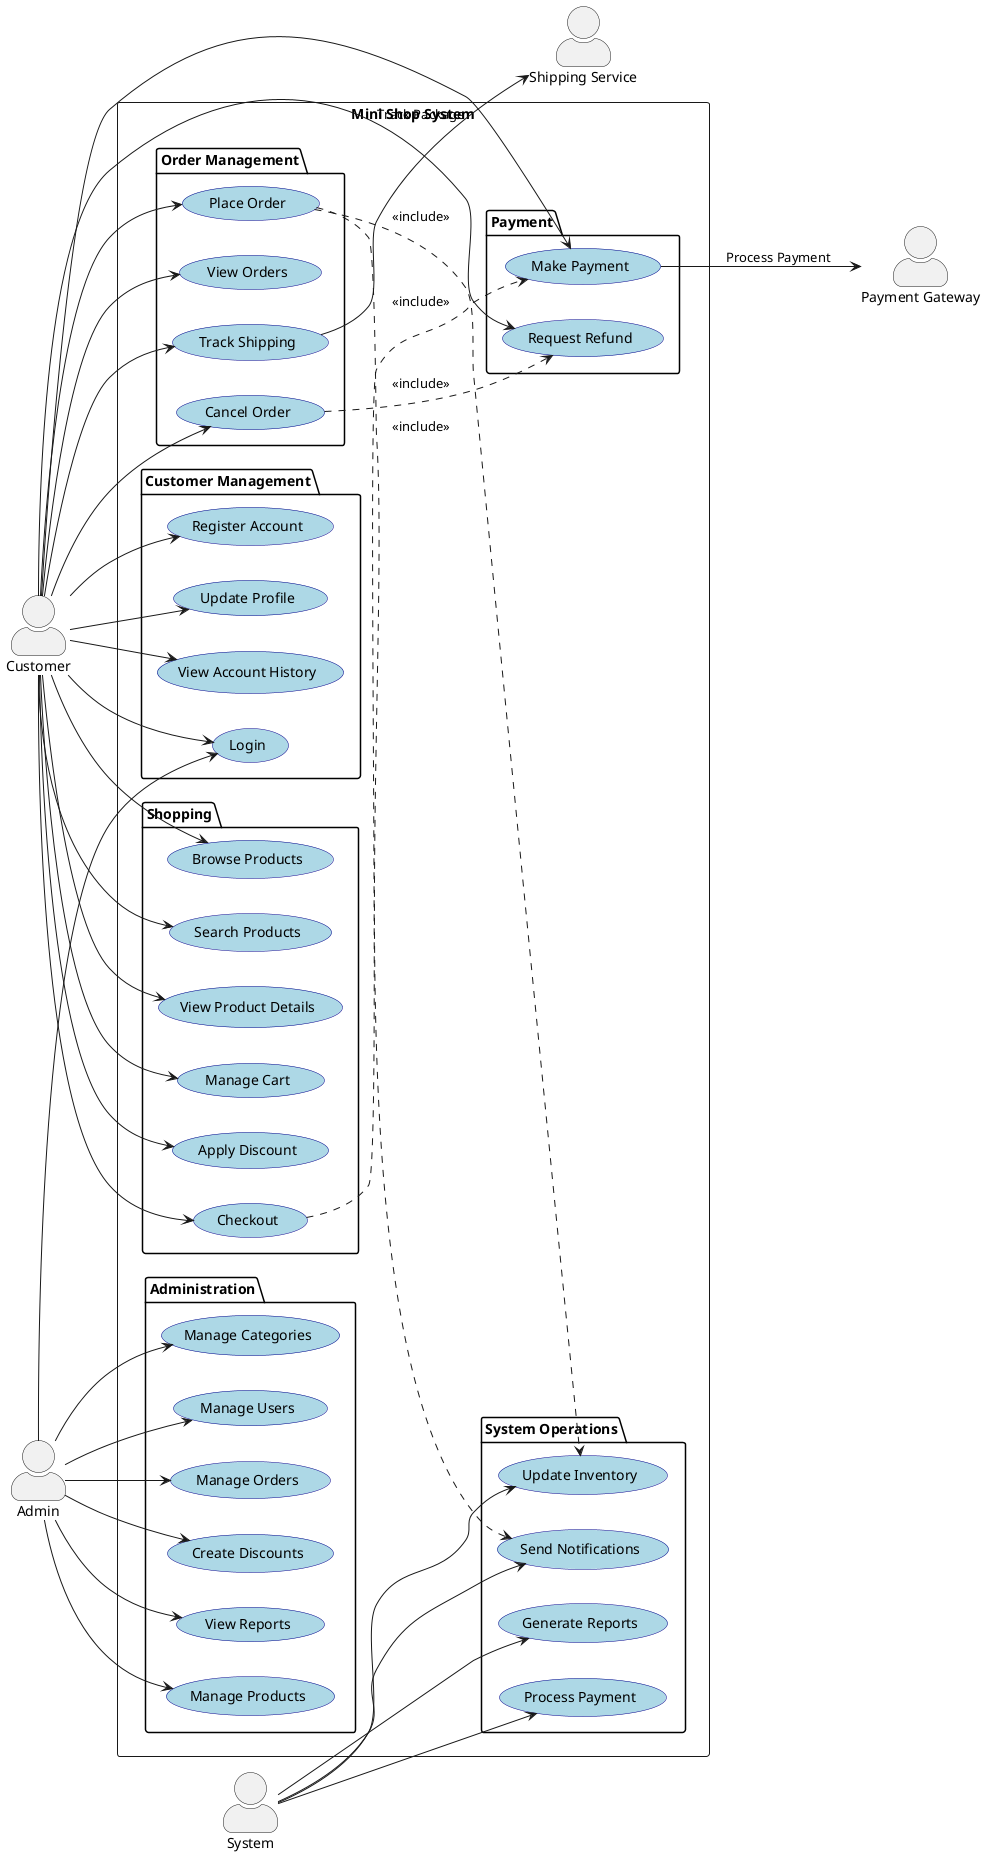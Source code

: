@startuml
'https://plantuml.com/use-case-diagram
' Use Case Diagram for Mini Shop System

left to right direction
skinparam actorStyle awesome
skinparam usecase {
  BackgroundColor LightBlue
  BorderColor DarkBlue
}

' Actors
actor "Customer" as customer
actor "Admin" as admin
actor "System" as system
actor "Payment Gateway" as payment
actor "Shipping Service" as shipping

rectangle "Mini Shop System" {
  ' Customer Use Cases
  package "Customer Management" {
    usecase "Register Account" as UC1
    usecase "Login" as UC2
    usecase "Update Profile" as UC3
    usecase "View Account History" as UC4
  }

  package "Shopping" {
    usecase "Browse Products" as UC5
    usecase "Search Products" as UC6
    usecase "View Product Details" as UC7
    usecase "Manage Cart" as UC8
    usecase "Apply Discount" as UC9
    usecase "Checkout" as UC10
  }

  package "Order Management" {
    usecase "Place Order" as UC11
    usecase "View Orders" as UC12
    usecase "Cancel Order" as UC13
    usecase "Track Shipping" as UC14
  }

  package "Payment" {
    usecase "Make Payment" as UC15
    usecase "Request Refund" as UC16
  }

  ' Admin Use Cases
  package "Administration" {
    usecase "Manage Products" as UC17
    usecase "Manage Categories" as UC18
    usecase "Manage Users" as UC19
    usecase "Manage Orders" as UC20
    usecase "Create Discounts" as UC21
    usecase "View Reports" as UC22
  }

  ' System Use Cases
  package "System Operations" {
    usecase "Process Payment" as UC23
    usecase "Update Inventory" as UC24
    usecase "Send Notifications" as UC25
    usecase "Generate Reports" as UC26
  }
}

' Customer Relationships
customer --> UC1
customer --> UC2
customer --> UC3
customer --> UC4
customer --> UC5
customer --> UC6
customer --> UC7
customer --> UC8
customer --> UC9
customer --> UC10
customer --> UC11
customer --> UC12
customer --> UC13
customer --> UC14
customer --> UC15
customer --> UC16

' Admin Relationships
admin --> UC2
admin --> UC17
admin --> UC18
admin --> UC19
admin --> UC20
admin --> UC21
admin --> UC22

' System Relationships
system --> UC23
system --> UC24
system --> UC25
system --> UC26

' External Service Relationships
UC15 --> payment : Process Payment
UC14 --> shipping : Track Package

' Include Relationships
UC10 ..> UC15 : <<include>>
UC11 ..> UC24 : <<include>>
UC11 ..> UC25 : <<include>>
UC13 ..> UC16 : <<include>>
@enduml
